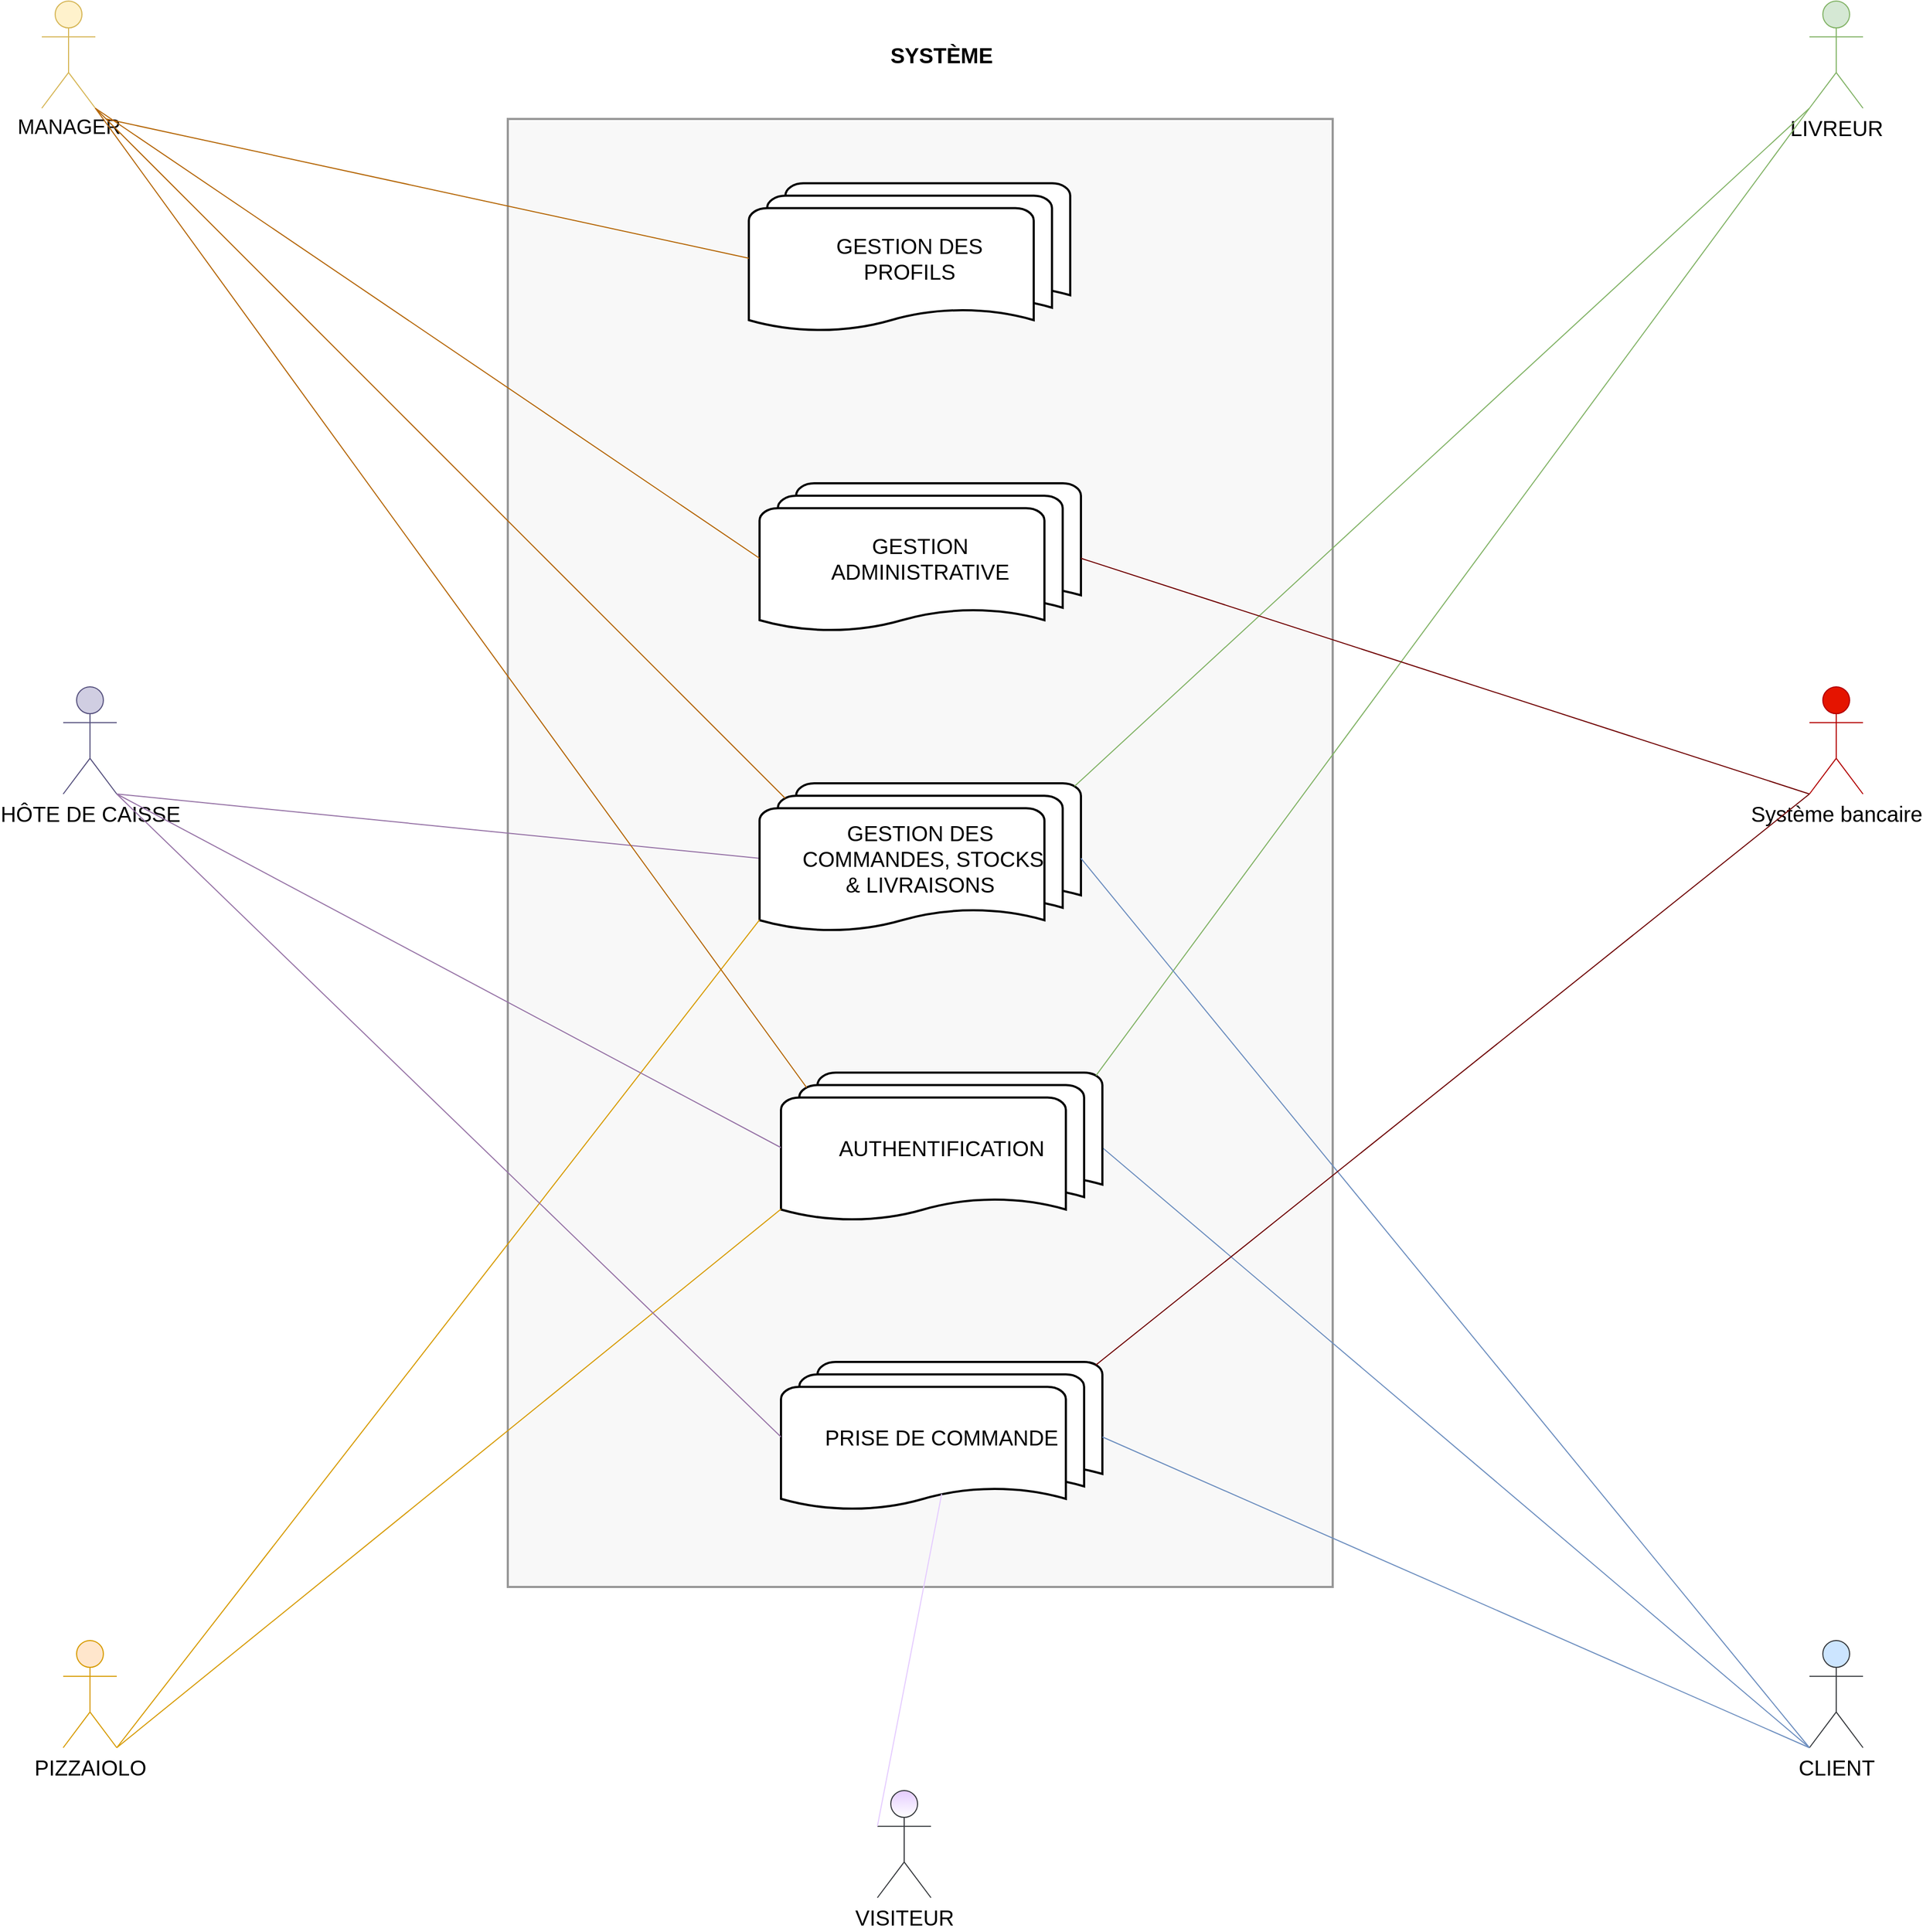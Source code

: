 <mxfile version="13.3.5" type="github">
  <diagram id="C5RBs43oDa-KdzZeNtuy" name="Page-1">
    <mxGraphModel dx="3153" dy="2742" grid="1" gridSize="10" guides="1" tooltips="1" connect="1" arrows="1" fold="1" page="1" pageScale="1" pageWidth="827" pageHeight="1169" math="0" shadow="0">
      <root>
        <mxCell id="WIyWlLk6GJQsqaUBKTNV-0" />
        <mxCell id="WIyWlLk6GJQsqaUBKTNV-1" parent="WIyWlLk6GJQsqaUBKTNV-0" />
        <mxCell id="riIvtF9i5uz6ZwIqVuNb-54" value="" style="rounded=0;whiteSpace=wrap;html=1;fillColor=#eeeeee;strokeColor=#000000;opacity=40;strokeWidth=2;" parent="WIyWlLk6GJQsqaUBKTNV-1" vertex="1">
          <mxGeometry x="1045" y="-660" width="770" height="1370" as="geometry" />
        </mxCell>
        <mxCell id="riIvtF9i5uz6ZwIqVuNb-0" value="&lt;font style=&quot;font-size: 20px&quot;&gt;CLIENT&lt;/font&gt;" style="shape=umlActor;verticalLabelPosition=bottom;labelBackgroundColor=#ffffff;verticalAlign=top;html=1;outlineConnect=0;fillColor=#cce5ff;strokeColor=#36393d;aspect=fixed;" parent="WIyWlLk6GJQsqaUBKTNV-1" vertex="1">
          <mxGeometry x="2260" y="760" width="50" height="100" as="geometry" />
        </mxCell>
        <mxCell id="riIvtF9i5uz6ZwIqVuNb-1" value="&lt;font style=&quot;font-size: 19px&quot;&gt;MANAGER&lt;/font&gt;" style="shape=umlActor;verticalLabelPosition=bottom;labelBackgroundColor=#ffffff;verticalAlign=top;html=1;outlineConnect=0;fillColor=#fff2cc;strokeColor=#d6b656;aspect=fixed;" parent="WIyWlLk6GJQsqaUBKTNV-1" vertex="1">
          <mxGeometry x="610" y="-770" width="50" height="100" as="geometry" />
        </mxCell>
        <mxCell id="riIvtF9i5uz6ZwIqVuNb-3" value="&lt;font style=&quot;font-size: 20px&quot;&gt;HÔTE DE CAISSE&lt;/font&gt;" style="shape=umlActor;verticalLabelPosition=bottom;labelBackgroundColor=#ffffff;verticalAlign=top;html=1;outlineConnect=0;fillColor=#d0cee2;strokeColor=#56517e;aspect=fixed;" parent="WIyWlLk6GJQsqaUBKTNV-1" vertex="1">
          <mxGeometry x="630" y="-130" width="50" height="100" as="geometry" />
        </mxCell>
        <mxCell id="riIvtF9i5uz6ZwIqVuNb-5" value="&lt;font style=&quot;font-size: 20px&quot;&gt;LIVREUR&lt;/font&gt;" style="shape=umlActor;verticalLabelPosition=bottom;labelBackgroundColor=#ffffff;verticalAlign=top;html=1;outlineConnect=0;fillColor=#d5e8d4;strokeColor=#82b366;aspect=fixed;" parent="WIyWlLk6GJQsqaUBKTNV-1" vertex="1">
          <mxGeometry x="2260" y="-770" width="50" height="100" as="geometry" />
        </mxCell>
        <mxCell id="riIvtF9i5uz6ZwIqVuNb-14" value="&lt;font style=&quot;font-size: 20px&quot;&gt;PIZZAIOLO&lt;/font&gt;" style="shape=umlActor;verticalLabelPosition=bottom;labelBackgroundColor=#ffffff;verticalAlign=top;html=1;outlineConnect=0;fillColor=#ffe6cc;strokeColor=#d79b00;aspect=fixed;" parent="WIyWlLk6GJQsqaUBKTNV-1" vertex="1">
          <mxGeometry x="630" y="760" width="50" height="100" as="geometry" />
        </mxCell>
        <mxCell id="riIvtF9i5uz6ZwIqVuNb-15" value="&lt;font style=&quot;font-size: 20px&quot; color=&quot;#000000&quot;&gt;Système bancaire&lt;/font&gt;" style="shape=umlActor;verticalLabelPosition=bottom;labelBackgroundColor=#ffffff;verticalAlign=top;html=1;outlineConnect=0;fillColor=#e51400;strokeColor=#B20000;fontColor=#ffffff;aspect=fixed;" parent="WIyWlLk6GJQsqaUBKTNV-1" vertex="1">
          <mxGeometry x="2260" y="-130" width="50" height="100" as="geometry" />
        </mxCell>
        <mxCell id="riIvtF9i5uz6ZwIqVuNb-27" value="" style="endArrow=none;html=1;entryX=1;entryY=0.5;entryDx=0;entryDy=0;entryPerimeter=0;fillColor=#dae8fc;strokeColor=#6c8ebf;exitX=0;exitY=1;exitDx=0;exitDy=0;exitPerimeter=0;endFill=0;" parent="WIyWlLk6GJQsqaUBKTNV-1" source="riIvtF9i5uz6ZwIqVuNb-0" target="riIvtF9i5uz6ZwIqVuNb-40" edge="1">
          <mxGeometry width="50" height="50" relative="1" as="geometry">
            <mxPoint x="2140" y="-353.33" as="sourcePoint" />
            <mxPoint x="2400" y="-259.997" as="targetPoint" />
          </mxGeometry>
        </mxCell>
        <mxCell id="riIvtF9i5uz6ZwIqVuNb-28" value="" style="endArrow=none;html=1;fillColor=#e1d5e7;strokeColor=#9673a6;entryX=0;entryY=0.5;entryDx=0;entryDy=0;entryPerimeter=0;endFill=0;exitX=1;exitY=1;exitDx=0;exitDy=0;exitPerimeter=0;" parent="WIyWlLk6GJQsqaUBKTNV-1" source="riIvtF9i5uz6ZwIqVuNb-3" target="riIvtF9i5uz6ZwIqVuNb-46" edge="1">
          <mxGeometry width="50" height="50" relative="1" as="geometry">
            <mxPoint x="740" y="-290" as="sourcePoint" />
            <mxPoint x="770" y="75.172" as="targetPoint" />
          </mxGeometry>
        </mxCell>
        <mxCell id="riIvtF9i5uz6ZwIqVuNb-40" value="&lt;font style=&quot;font-size: 20px&quot;&gt;AUTHENTIFICATION&lt;/font&gt;" style="strokeWidth=2;html=1;shape=mxgraph.flowchart.multi-document;whiteSpace=wrap;gradientColor=none;align=center;" parent="WIyWlLk6GJQsqaUBKTNV-1" vertex="1">
          <mxGeometry x="1300" y="230" width="300" height="140" as="geometry" />
        </mxCell>
        <mxCell id="riIvtF9i5uz6ZwIqVuNb-41" value="&lt;span style=&quot;font-size: 20px&quot;&gt;PRISE DE COMMANDE&lt;/span&gt;" style="strokeWidth=2;html=1;shape=mxgraph.flowchart.multi-document;whiteSpace=wrap;gradientColor=none;align=center;" parent="WIyWlLk6GJQsqaUBKTNV-1" vertex="1">
          <mxGeometry x="1300" y="500" width="300" height="140" as="geometry" />
        </mxCell>
        <mxCell id="riIvtF9i5uz6ZwIqVuNb-45" value="&lt;span style=&quot;font-size: 20px&quot;&gt;GESTION&lt;br&gt;ADMINISTRATIVE&lt;/span&gt;" style="strokeWidth=2;html=1;shape=mxgraph.flowchart.multi-document;whiteSpace=wrap;gradientColor=none;align=center;" parent="WIyWlLk6GJQsqaUBKTNV-1" vertex="1">
          <mxGeometry x="1280" y="-320" width="300" height="140" as="geometry" />
        </mxCell>
        <mxCell id="riIvtF9i5uz6ZwIqVuNb-46" value="&lt;font style=&quot;font-size: 20px&quot;&gt;GESTION DES&lt;br&gt;&amp;nbsp;COMMANDES, STOCKS&lt;br&gt;&amp;amp; LIVRAISONS&lt;br&gt;&lt;/font&gt;" style="strokeWidth=2;html=1;shape=mxgraph.flowchart.multi-document;whiteSpace=wrap;gradientColor=none;align=center;" parent="WIyWlLk6GJQsqaUBKTNV-1" vertex="1">
          <mxGeometry x="1280" y="-40" width="300" height="140" as="geometry" />
        </mxCell>
        <mxCell id="riIvtF9i5uz6ZwIqVuNb-49" value="" style="endArrow=none;html=1;entryX=0.98;entryY=0.02;entryDx=0;entryDy=0;entryPerimeter=0;exitX=0;exitY=1;exitDx=0;exitDy=0;exitPerimeter=0;fillColor=#d5e8d4;strokeColor=#82b366;" parent="WIyWlLk6GJQsqaUBKTNV-1" source="riIvtF9i5uz6ZwIqVuNb-5" target="riIvtF9i5uz6ZwIqVuNb-46" edge="1">
          <mxGeometry width="50" height="50" relative="1" as="geometry">
            <mxPoint x="540" y="400" as="sourcePoint" />
            <mxPoint x="1120" y="330" as="targetPoint" />
          </mxGeometry>
        </mxCell>
        <mxCell id="riIvtF9i5uz6ZwIqVuNb-50" value="" style="endArrow=none;html=1;entryX=0;entryY=0.91;entryDx=0;entryDy=0;entryPerimeter=0;fillColor=#ffe6cc;strokeColor=#d79b00;exitX=1;exitY=1;exitDx=0;exitDy=0;exitPerimeter=0;" parent="WIyWlLk6GJQsqaUBKTNV-1" source="riIvtF9i5uz6ZwIqVuNb-14" target="riIvtF9i5uz6ZwIqVuNb-46" edge="1">
          <mxGeometry width="50" height="50" relative="1" as="geometry">
            <mxPoint x="1070" y="380" as="sourcePoint" />
            <mxPoint x="1140" y="630" as="targetPoint" />
          </mxGeometry>
        </mxCell>
        <mxCell id="riIvtF9i5uz6ZwIqVuNb-75" value="" style="endArrow=none;html=1;fillColor=#ffe6cc;strokeColor=#d79b00;entryX=0;entryY=0.91;entryDx=0;entryDy=0;entryPerimeter=0;exitX=1;exitY=1;exitDx=0;exitDy=0;exitPerimeter=0;" parent="WIyWlLk6GJQsqaUBKTNV-1" source="riIvtF9i5uz6ZwIqVuNb-14" target="riIvtF9i5uz6ZwIqVuNb-40" edge="1">
          <mxGeometry width="50" height="50" relative="1" as="geometry">
            <mxPoint x="540" y="599.346" as="sourcePoint" />
            <mxPoint x="1310" y="-36.8" as="targetPoint" />
          </mxGeometry>
        </mxCell>
        <mxCell id="riIvtF9i5uz6ZwIqVuNb-78" value="" style="endArrow=none;html=1;entryX=0.98;entryY=0.02;entryDx=0;entryDy=0;entryPerimeter=0;fillColor=#d5e8d4;strokeColor=#82b366;exitX=0;exitY=1;exitDx=0;exitDy=0;exitPerimeter=0;" parent="WIyWlLk6GJQsqaUBKTNV-1" source="riIvtF9i5uz6ZwIqVuNb-5" target="riIvtF9i5uz6ZwIqVuNb-40" edge="1">
          <mxGeometry width="50" height="50" relative="1" as="geometry">
            <mxPoint x="680" y="133.333" as="sourcePoint" />
            <mxPoint x="1290" y="-52.6" as="targetPoint" />
          </mxGeometry>
        </mxCell>
        <mxCell id="riIvtF9i5uz6ZwIqVuNb-79" value="" style="endArrow=none;html=1;entryX=1;entryY=0.5;entryDx=0;entryDy=0;entryPerimeter=0;fillColor=#dae8fc;strokeColor=#6c8ebf;exitX=0;exitY=1;exitDx=0;exitDy=0;exitPerimeter=0;endFill=0;" parent="WIyWlLk6GJQsqaUBKTNV-1" source="riIvtF9i5uz6ZwIqVuNb-0" target="riIvtF9i5uz6ZwIqVuNb-41" edge="1">
          <mxGeometry width="50" height="50" relative="1" as="geometry">
            <mxPoint x="2480" y="-106.667" as="sourcePoint" />
            <mxPoint x="1584" y="472.8" as="targetPoint" />
          </mxGeometry>
        </mxCell>
        <mxCell id="riIvtF9i5uz6ZwIqVuNb-80" value="" style="endArrow=none;html=1;fillColor=#e1d5e7;strokeColor=#9673a6;endFill=0;entryX=0;entryY=0.5;entryDx=0;entryDy=0;entryPerimeter=0;exitX=1;exitY=1;exitDx=0;exitDy=0;exitPerimeter=0;" parent="WIyWlLk6GJQsqaUBKTNV-1" source="riIvtF9i5uz6ZwIqVuNb-3" target="riIvtF9i5uz6ZwIqVuNb-40" edge="1">
          <mxGeometry width="50" height="50" relative="1" as="geometry">
            <mxPoint x="740" y="-291.739" as="sourcePoint" />
            <mxPoint x="1290" y="470" as="targetPoint" />
          </mxGeometry>
        </mxCell>
        <mxCell id="riIvtF9i5uz6ZwIqVuNb-81" value="" style="endArrow=none;html=1;fillColor=#e1d5e7;strokeColor=#9673a6;entryX=0;entryY=0.5;entryDx=0;entryDy=0;entryPerimeter=0;endFill=0;exitX=1;exitY=1;exitDx=0;exitDy=0;exitPerimeter=0;" parent="WIyWlLk6GJQsqaUBKTNV-1" source="riIvtF9i5uz6ZwIqVuNb-3" target="riIvtF9i5uz6ZwIqVuNb-41" edge="1">
          <mxGeometry width="50" height="50" relative="1" as="geometry">
            <mxPoint x="740" y="-291.739" as="sourcePoint" />
            <mxPoint x="1290" y="-110" as="targetPoint" />
          </mxGeometry>
        </mxCell>
        <mxCell id="riIvtF9i5uz6ZwIqVuNb-85" value="" style="endArrow=none;html=1;exitX=1;exitY=1;exitDx=0;exitDy=0;exitPerimeter=0;fillColor=#fad7ac;strokeColor=#b46504;entryX=0;entryY=0.5;entryDx=0;entryDy=0;entryPerimeter=0;endFill=0;" parent="WIyWlLk6GJQsqaUBKTNV-1" source="riIvtF9i5uz6ZwIqVuNb-1" target="riIvtF9i5uz6ZwIqVuNb-45" edge="1">
          <mxGeometry width="50" height="50" relative="1" as="geometry">
            <mxPoint x="1422.5" y="-840" as="sourcePoint" />
            <mxPoint x="728" y="-350" as="targetPoint" />
          </mxGeometry>
        </mxCell>
        <mxCell id="riIvtF9i5uz6ZwIqVuNb-88" value="" style="endArrow=none;html=1;exitX=1;exitY=1;exitDx=0;exitDy=0;exitPerimeter=0;fillColor=#fad7ac;strokeColor=#b46504;entryX=0.08;entryY=0.1;entryDx=0;entryDy=0;entryPerimeter=0;endFill=0;" parent="WIyWlLk6GJQsqaUBKTNV-1" source="riIvtF9i5uz6ZwIqVuNb-1" target="riIvtF9i5uz6ZwIqVuNb-46" edge="1">
          <mxGeometry width="50" height="50" relative="1" as="geometry">
            <mxPoint x="740" y="-250" as="sourcePoint" />
            <mxPoint x="1290" y="-402.6" as="targetPoint" />
          </mxGeometry>
        </mxCell>
        <mxCell id="riIvtF9i5uz6ZwIqVuNb-90" value="&lt;font style=&quot;font-size: 20px&quot;&gt;&lt;b&gt;SYSTÈME&lt;/b&gt;&lt;/font&gt;" style="text;html=1;strokeColor=none;fillColor=none;align=center;verticalAlign=middle;whiteSpace=wrap;rounded=0;opacity=40;" parent="WIyWlLk6GJQsqaUBKTNV-1" vertex="1">
          <mxGeometry x="1430" y="-730" width="40" height="20" as="geometry" />
        </mxCell>
        <mxCell id="riIvtF9i5uz6ZwIqVuNb-92" value="" style="endArrow=none;html=1;exitX=1;exitY=1;exitDx=0;exitDy=0;exitPerimeter=0;fillColor=#fad7ac;strokeColor=#b46504;entryX=0.08;entryY=0.1;entryDx=0;entryDy=0;entryPerimeter=0;endFill=0;" parent="WIyWlLk6GJQsqaUBKTNV-1" source="riIvtF9i5uz6ZwIqVuNb-1" target="riIvtF9i5uz6ZwIqVuNb-40" edge="1">
          <mxGeometry width="50" height="50" relative="1" as="geometry">
            <mxPoint x="750" y="-240" as="sourcePoint" />
            <mxPoint x="1314" y="-166" as="targetPoint" />
          </mxGeometry>
        </mxCell>
        <mxCell id="riIvtF9i5uz6ZwIqVuNb-94" value="" style="endArrow=none;html=1;entryX=1;entryY=0.5;entryDx=0;entryDy=0;entryPerimeter=0;fillColor=#dae8fc;strokeColor=#6c8ebf;endFill=0;exitX=0;exitY=1;exitDx=0;exitDy=0;exitPerimeter=0;" parent="WIyWlLk6GJQsqaUBKTNV-1" source="riIvtF9i5uz6ZwIqVuNb-0" target="riIvtF9i5uz6ZwIqVuNb-46" edge="1">
          <mxGeometry width="50" height="50" relative="1" as="geometry">
            <mxPoint x="2200" y="-60" as="sourcePoint" />
            <mxPoint x="1590" y="220.0" as="targetPoint" />
          </mxGeometry>
        </mxCell>
        <mxCell id="riIvtF9i5uz6ZwIqVuNb-96" value="&lt;font style=&quot;font-size: 20px&quot;&gt;VISITEUR&lt;/font&gt;" style="shape=umlActor;verticalLabelPosition=bottom;labelBackgroundColor=#ffffff;verticalAlign=top;html=1;outlineConnect=0;fillColor=#E5CCFF;strokeColor=#36393d;aspect=fixed;gradientColor=#ffffff;" parent="WIyWlLk6GJQsqaUBKTNV-1" vertex="1">
          <mxGeometry x="1390" y="900" width="50" height="100" as="geometry" />
        </mxCell>
        <mxCell id="riIvtF9i5uz6ZwIqVuNb-97" value="" style="endArrow=none;html=1;entryX=0.5;entryY=0.88;entryDx=0;entryDy=0;entryPerimeter=0;fillColor=#dae8fc;strokeColor=#E5CCFF;endFill=0;exitX=0;exitY=0.333;exitDx=0;exitDy=0;exitPerimeter=0;" parent="WIyWlLk6GJQsqaUBKTNV-1" source="riIvtF9i5uz6ZwIqVuNb-96" target="riIvtF9i5uz6ZwIqVuNb-41" edge="1">
          <mxGeometry width="50" height="50" relative="1" as="geometry">
            <mxPoint x="1400" y="940" as="sourcePoint" />
            <mxPoint x="1640" y="600.0" as="targetPoint" />
          </mxGeometry>
        </mxCell>
        <mxCell id="riIvtF9i5uz6ZwIqVuNb-98" value="&lt;font style=&quot;font-size: 20px&quot;&gt;GESTION DES&lt;br&gt;PROFILS&lt;/font&gt;" style="strokeWidth=2;html=1;shape=mxgraph.flowchart.multi-document;whiteSpace=wrap;gradientColor=none;align=center;" parent="WIyWlLk6GJQsqaUBKTNV-1" vertex="1">
          <mxGeometry x="1270" y="-600" width="300" height="140" as="geometry" />
        </mxCell>
        <mxCell id="riIvtF9i5uz6ZwIqVuNb-99" value="" style="endArrow=none;html=1;exitX=1;exitY=1;exitDx=0;exitDy=0;exitPerimeter=0;fillColor=#fad7ac;strokeColor=#b46504;entryX=0;entryY=0.5;entryDx=0;entryDy=0;entryPerimeter=0;endFill=0;" parent="WIyWlLk6GJQsqaUBKTNV-1" target="riIvtF9i5uz6ZwIqVuNb-98" edge="1">
          <mxGeometry width="50" height="50" relative="1" as="geometry">
            <mxPoint x="670" y="-660" as="sourcePoint" />
            <mxPoint x="1290" y="-240" as="targetPoint" />
          </mxGeometry>
        </mxCell>
        <mxCell id="QtbNUkb2SeK-y5l_bicr-2" value="" style="endArrow=none;html=1;entryX=0;entryY=1;entryDx=0;entryDy=0;entryPerimeter=0;exitX=1;exitY=0.5;exitDx=0;exitDy=0;exitPerimeter=0;fillColor=#a20025;strokeColor=#6F0000;" edge="1" parent="WIyWlLk6GJQsqaUBKTNV-1" source="riIvtF9i5uz6ZwIqVuNb-45" target="riIvtF9i5uz6ZwIqVuNb-15">
          <mxGeometry width="50" height="50" relative="1" as="geometry">
            <mxPoint x="1300" y="40" as="sourcePoint" />
            <mxPoint x="1350" y="-10" as="targetPoint" />
          </mxGeometry>
        </mxCell>
        <mxCell id="QtbNUkb2SeK-y5l_bicr-3" value="" style="endArrow=none;html=1;entryX=0;entryY=1;entryDx=0;entryDy=0;entryPerimeter=0;exitX=0.98;exitY=0.02;exitDx=0;exitDy=0;exitPerimeter=0;fillColor=#a20025;strokeColor=#6F0000;" edge="1" parent="WIyWlLk6GJQsqaUBKTNV-1" source="riIvtF9i5uz6ZwIqVuNb-41" target="riIvtF9i5uz6ZwIqVuNb-15">
          <mxGeometry width="50" height="50" relative="1" as="geometry">
            <mxPoint x="1300" y="210" as="sourcePoint" />
            <mxPoint x="1350" y="160" as="targetPoint" />
          </mxGeometry>
        </mxCell>
      </root>
    </mxGraphModel>
  </diagram>
</mxfile>
